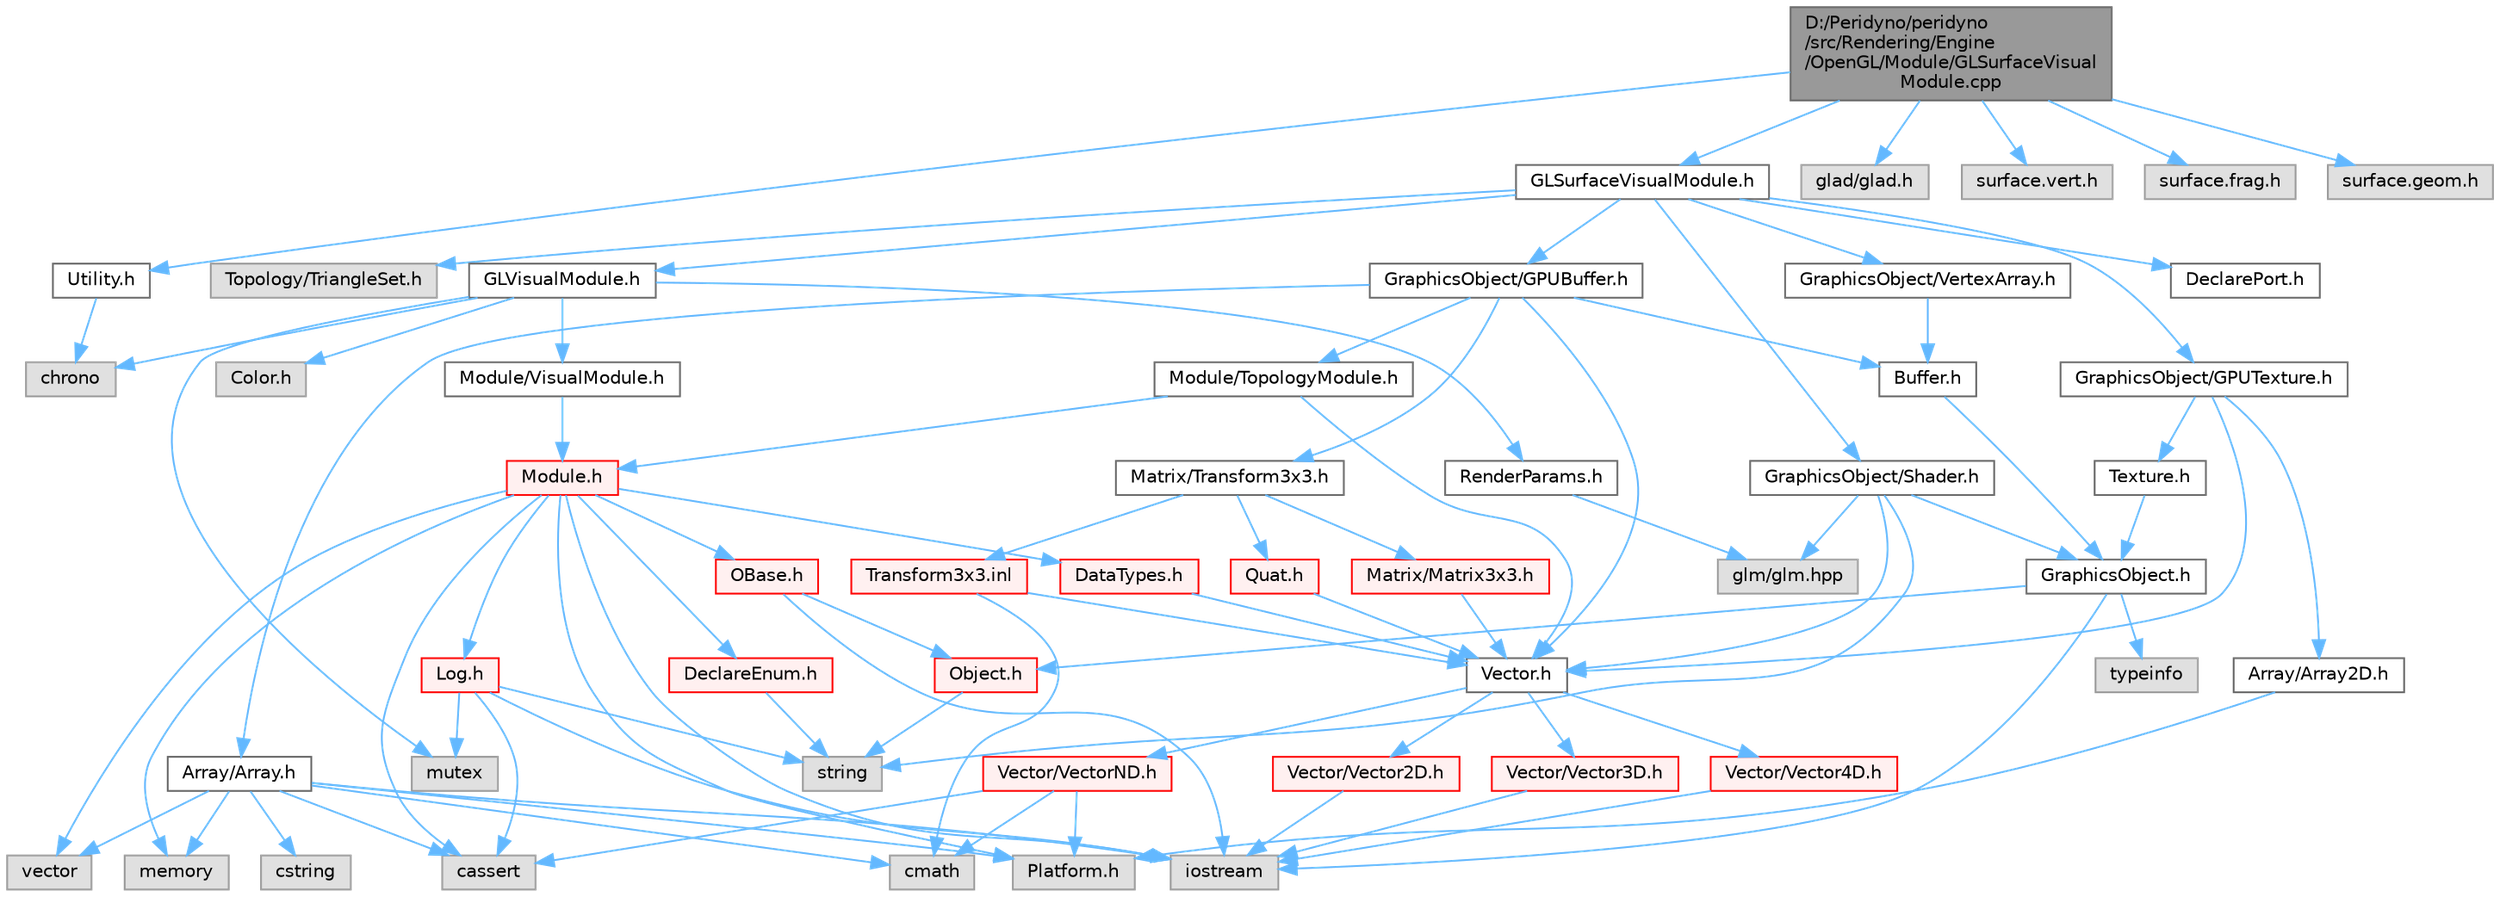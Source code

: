 digraph "D:/Peridyno/peridyno/src/Rendering/Engine/OpenGL/Module/GLSurfaceVisualModule.cpp"
{
 // LATEX_PDF_SIZE
  bgcolor="transparent";
  edge [fontname=Helvetica,fontsize=10,labelfontname=Helvetica,labelfontsize=10];
  node [fontname=Helvetica,fontsize=10,shape=box,height=0.2,width=0.4];
  Node1 [id="Node000001",label="D:/Peridyno/peridyno\l/src/Rendering/Engine\l/OpenGL/Module/GLSurfaceVisual\lModule.cpp",height=0.2,width=0.4,color="gray40", fillcolor="grey60", style="filled", fontcolor="black",tooltip=" "];
  Node1 -> Node2 [id="edge1_Node000001_Node000002",color="steelblue1",style="solid",tooltip=" "];
  Node2 [id="Node000002",label="GLSurfaceVisualModule.h",height=0.2,width=0.4,color="grey40", fillcolor="white", style="filled",URL="$_g_l_surface_visual_module_8h.html",tooltip=" "];
  Node2 -> Node3 [id="edge2_Node000002_Node000003",color="steelblue1",style="solid",tooltip=" "];
  Node3 [id="Node000003",label="DeclarePort.h",height=0.2,width=0.4,color="grey40", fillcolor="white", style="filled",URL="$_declare_port_8h.html",tooltip=" "];
  Node2 -> Node4 [id="edge3_Node000002_Node000004",color="steelblue1",style="solid",tooltip=" "];
  Node4 [id="Node000004",label="Topology/TriangleSet.h",height=0.2,width=0.4,color="grey60", fillcolor="#E0E0E0", style="filled",tooltip=" "];
  Node2 -> Node5 [id="edge4_Node000002_Node000005",color="steelblue1",style="solid",tooltip=" "];
  Node5 [id="Node000005",label="GLVisualModule.h",height=0.2,width=0.4,color="grey40", fillcolor="white", style="filled",URL="$_g_l_visual_module_8h.html",tooltip=" "];
  Node5 -> Node6 [id="edge5_Node000005_Node000006",color="steelblue1",style="solid",tooltip=" "];
  Node6 [id="Node000006",label="chrono",height=0.2,width=0.4,color="grey60", fillcolor="#E0E0E0", style="filled",tooltip=" "];
  Node5 -> Node7 [id="edge6_Node000005_Node000007",color="steelblue1",style="solid",tooltip=" "];
  Node7 [id="Node000007",label="mutex",height=0.2,width=0.4,color="grey60", fillcolor="#E0E0E0", style="filled",tooltip=" "];
  Node5 -> Node8 [id="edge7_Node000005_Node000008",color="steelblue1",style="solid",tooltip=" "];
  Node8 [id="Node000008",label="Module/VisualModule.h",height=0.2,width=0.4,color="grey40", fillcolor="white", style="filled",URL="$_visual_module_8h.html",tooltip=" "];
  Node8 -> Node9 [id="edge8_Node000008_Node000009",color="steelblue1",style="solid",tooltip=" "];
  Node9 [id="Node000009",label="Module.h",height=0.2,width=0.4,color="red", fillcolor="#FFF0F0", style="filled",URL="$_module_8h.html",tooltip=" "];
  Node9 -> Node10 [id="edge9_Node000009_Node000010",color="steelblue1",style="solid",tooltip=" "];
  Node10 [id="Node000010",label="Platform.h",height=0.2,width=0.4,color="grey60", fillcolor="#E0E0E0", style="filled",tooltip=" "];
  Node9 -> Node11 [id="edge10_Node000009_Node000011",color="steelblue1",style="solid",tooltip=" "];
  Node11 [id="Node000011",label="memory",height=0.2,width=0.4,color="grey60", fillcolor="#E0E0E0", style="filled",tooltip=" "];
  Node9 -> Node12 [id="edge11_Node000009_Node000012",color="steelblue1",style="solid",tooltip=" "];
  Node12 [id="Node000012",label="vector",height=0.2,width=0.4,color="grey60", fillcolor="#E0E0E0", style="filled",tooltip=" "];
  Node9 -> Node13 [id="edge12_Node000009_Node000013",color="steelblue1",style="solid",tooltip=" "];
  Node13 [id="Node000013",label="cassert",height=0.2,width=0.4,color="grey60", fillcolor="#E0E0E0", style="filled",tooltip=" "];
  Node9 -> Node14 [id="edge13_Node000009_Node000014",color="steelblue1",style="solid",tooltip=" "];
  Node14 [id="Node000014",label="iostream",height=0.2,width=0.4,color="grey60", fillcolor="#E0E0E0", style="filled",tooltip=" "];
  Node9 -> Node15 [id="edge14_Node000009_Node000015",color="steelblue1",style="solid",tooltip=" "];
  Node15 [id="Node000015",label="OBase.h",height=0.2,width=0.4,color="red", fillcolor="#FFF0F0", style="filled",URL="$_o_base_8h.html",tooltip=" "];
  Node15 -> Node14 [id="edge15_Node000015_Node000014",color="steelblue1",style="solid",tooltip=" "];
  Node15 -> Node22 [id="edge16_Node000015_Node000022",color="steelblue1",style="solid",tooltip=" "];
  Node22 [id="Node000022",label="Object.h",height=0.2,width=0.4,color="red", fillcolor="#FFF0F0", style="filled",URL="$_object_8h.html",tooltip=" "];
  Node22 -> Node19 [id="edge17_Node000022_Node000019",color="steelblue1",style="solid",tooltip=" "];
  Node19 [id="Node000019",label="string",height=0.2,width=0.4,color="grey60", fillcolor="#E0E0E0", style="filled",tooltip=" "];
  Node9 -> Node25 [id="edge18_Node000009_Node000025",color="steelblue1",style="solid",tooltip=" "];
  Node25 [id="Node000025",label="Log.h",height=0.2,width=0.4,color="red", fillcolor="#FFF0F0", style="filled",URL="$_log_8h.html",tooltip=" "];
  Node25 -> Node7 [id="edge19_Node000025_Node000007",color="steelblue1",style="solid",tooltip=" "];
  Node25 -> Node19 [id="edge20_Node000025_Node000019",color="steelblue1",style="solid",tooltip=" "];
  Node25 -> Node14 [id="edge21_Node000025_Node000014",color="steelblue1",style="solid",tooltip=" "];
  Node25 -> Node13 [id="edge22_Node000025_Node000013",color="steelblue1",style="solid",tooltip=" "];
  Node9 -> Node33 [id="edge23_Node000009_Node000033",color="steelblue1",style="solid",tooltip=" "];
  Node33 [id="Node000033",label="DataTypes.h",height=0.2,width=0.4,color="red", fillcolor="#FFF0F0", style="filled",URL="$_data_types_8h.html",tooltip=" "];
  Node33 -> Node34 [id="edge24_Node000033_Node000034",color="steelblue1",style="solid",tooltip=" "];
  Node34 [id="Node000034",label="Vector.h",height=0.2,width=0.4,color="grey40", fillcolor="white", style="filled",URL="$_vector_8h.html",tooltip=" "];
  Node34 -> Node35 [id="edge25_Node000034_Node000035",color="steelblue1",style="solid",tooltip=" "];
  Node35 [id="Node000035",label="Vector/Vector2D.h",height=0.2,width=0.4,color="red", fillcolor="#FFF0F0", style="filled",URL="$_vector2_d_8h.html",tooltip=" "];
  Node35 -> Node14 [id="edge26_Node000035_Node000014",color="steelblue1",style="solid",tooltip=" "];
  Node34 -> Node41 [id="edge27_Node000034_Node000041",color="steelblue1",style="solid",tooltip=" "];
  Node41 [id="Node000041",label="Vector/Vector3D.h",height=0.2,width=0.4,color="red", fillcolor="#FFF0F0", style="filled",URL="$_vector3_d_8h.html",tooltip=" "];
  Node41 -> Node14 [id="edge28_Node000041_Node000014",color="steelblue1",style="solid",tooltip=" "];
  Node34 -> Node44 [id="edge29_Node000034_Node000044",color="steelblue1",style="solid",tooltip=" "];
  Node44 [id="Node000044",label="Vector/Vector4D.h",height=0.2,width=0.4,color="red", fillcolor="#FFF0F0", style="filled",URL="$_vector4_d_8h.html",tooltip=" "];
  Node44 -> Node14 [id="edge30_Node000044_Node000014",color="steelblue1",style="solid",tooltip=" "];
  Node34 -> Node47 [id="edge31_Node000034_Node000047",color="steelblue1",style="solid",tooltip=" "];
  Node47 [id="Node000047",label="Vector/VectorND.h",height=0.2,width=0.4,color="red", fillcolor="#FFF0F0", style="filled",URL="$_vector_n_d_8h.html",tooltip=" "];
  Node47 -> Node52 [id="edge32_Node000047_Node000052",color="steelblue1",style="solid",tooltip=" "];
  Node52 [id="Node000052",label="cmath",height=0.2,width=0.4,color="grey60", fillcolor="#E0E0E0", style="filled",tooltip=" "];
  Node47 -> Node13 [id="edge33_Node000047_Node000013",color="steelblue1",style="solid",tooltip=" "];
  Node47 -> Node10 [id="edge34_Node000047_Node000010",color="steelblue1",style="solid",tooltip=" "];
  Node9 -> Node74 [id="edge35_Node000009_Node000074",color="steelblue1",style="solid",tooltip=" "];
  Node74 [id="Node000074",label="DeclareEnum.h",height=0.2,width=0.4,color="red", fillcolor="#FFF0F0", style="filled",URL="$_declare_enum_8h.html",tooltip=" "];
  Node74 -> Node19 [id="edge36_Node000074_Node000019",color="steelblue1",style="solid",tooltip=" "];
  Node5 -> Node93 [id="edge37_Node000005_Node000093",color="steelblue1",style="solid",tooltip=" "];
  Node93 [id="Node000093",label="Color.h",height=0.2,width=0.4,color="grey60", fillcolor="#E0E0E0", style="filled",tooltip=" "];
  Node5 -> Node94 [id="edge38_Node000005_Node000094",color="steelblue1",style="solid",tooltip=" "];
  Node94 [id="Node000094",label="RenderParams.h",height=0.2,width=0.4,color="grey40", fillcolor="white", style="filled",URL="$_render_params_8h.html",tooltip=" "];
  Node94 -> Node87 [id="edge39_Node000094_Node000087",color="steelblue1",style="solid",tooltip=" "];
  Node87 [id="Node000087",label="glm/glm.hpp",height=0.2,width=0.4,color="grey60", fillcolor="#E0E0E0", style="filled",tooltip=" "];
  Node2 -> Node95 [id="edge40_Node000002_Node000095",color="steelblue1",style="solid",tooltip=" "];
  Node95 [id="Node000095",label="GraphicsObject/GPUBuffer.h",height=0.2,width=0.4,color="grey40", fillcolor="white", style="filled",URL="$_g_p_u_buffer_8h.html",tooltip=" "];
  Node95 -> Node96 [id="edge41_Node000095_Node000096",color="steelblue1",style="solid",tooltip=" "];
  Node96 [id="Node000096",label="Buffer.h",height=0.2,width=0.4,color="grey40", fillcolor="white", style="filled",URL="$_buffer_8h.html",tooltip=" "];
  Node96 -> Node97 [id="edge42_Node000096_Node000097",color="steelblue1",style="solid",tooltip=" "];
  Node97 [id="Node000097",label="GraphicsObject.h",height=0.2,width=0.4,color="grey40", fillcolor="white", style="filled",URL="$_graphics_object_8h.html",tooltip=" "];
  Node97 -> Node18 [id="edge43_Node000097_Node000018",color="steelblue1",style="solid",tooltip=" "];
  Node18 [id="Node000018",label="typeinfo",height=0.2,width=0.4,color="grey60", fillcolor="#E0E0E0", style="filled",tooltip=" "];
  Node97 -> Node14 [id="edge44_Node000097_Node000014",color="steelblue1",style="solid",tooltip=" "];
  Node97 -> Node22 [id="edge45_Node000097_Node000022",color="steelblue1",style="solid",tooltip=" "];
  Node95 -> Node78 [id="edge46_Node000095_Node000078",color="steelblue1",style="solid",tooltip=" "];
  Node78 [id="Node000078",label="Array/Array.h",height=0.2,width=0.4,color="grey40", fillcolor="white", style="filled",URL="$_array_8h.html",tooltip=" "];
  Node78 -> Node10 [id="edge47_Node000078_Node000010",color="steelblue1",style="solid",tooltip=" "];
  Node78 -> Node13 [id="edge48_Node000078_Node000013",color="steelblue1",style="solid",tooltip=" "];
  Node78 -> Node12 [id="edge49_Node000078_Node000012",color="steelblue1",style="solid",tooltip=" "];
  Node78 -> Node14 [id="edge50_Node000078_Node000014",color="steelblue1",style="solid",tooltip=" "];
  Node78 -> Node79 [id="edge51_Node000078_Node000079",color="steelblue1",style="solid",tooltip=" "];
  Node79 [id="Node000079",label="cstring",height=0.2,width=0.4,color="grey60", fillcolor="#E0E0E0", style="filled",tooltip=" "];
  Node78 -> Node11 [id="edge52_Node000078_Node000011",color="steelblue1",style="solid",tooltip=" "];
  Node78 -> Node52 [id="edge53_Node000078_Node000052",color="steelblue1",style="solid",tooltip=" "];
  Node95 -> Node34 [id="edge54_Node000095_Node000034",color="steelblue1",style="solid",tooltip=" "];
  Node95 -> Node65 [id="edge55_Node000095_Node000065",color="steelblue1",style="solid",tooltip=" "];
  Node65 [id="Node000065",label="Matrix/Transform3x3.h",height=0.2,width=0.4,color="grey40", fillcolor="white", style="filled",URL="$_transform3x3_8h.html",tooltip=" "];
  Node65 -> Node66 [id="edge56_Node000065_Node000066",color="steelblue1",style="solid",tooltip=" "];
  Node66 [id="Node000066",label="Quat.h",height=0.2,width=0.4,color="red", fillcolor="#FFF0F0", style="filled",URL="$_quat_8h.html",tooltip="Implementation of quaternion."];
  Node66 -> Node34 [id="edge57_Node000066_Node000034",color="steelblue1",style="solid",tooltip=" "];
  Node65 -> Node59 [id="edge58_Node000065_Node000059",color="steelblue1",style="solid",tooltip=" "];
  Node59 [id="Node000059",label="Matrix/Matrix3x3.h",height=0.2,width=0.4,color="red", fillcolor="#FFF0F0", style="filled",URL="$_matrix3x3_8h.html",tooltip=" "];
  Node59 -> Node34 [id="edge59_Node000059_Node000034",color="steelblue1",style="solid",tooltip=" "];
  Node65 -> Node69 [id="edge60_Node000065_Node000069",color="steelblue1",style="solid",tooltip=" "];
  Node69 [id="Node000069",label="Transform3x3.inl",height=0.2,width=0.4,color="red", fillcolor="#FFF0F0", style="filled",URL="$_transform3x3_8inl.html",tooltip=" "];
  Node69 -> Node52 [id="edge61_Node000069_Node000052",color="steelblue1",style="solid",tooltip=" "];
  Node69 -> Node34 [id="edge62_Node000069_Node000034",color="steelblue1",style="solid",tooltip=" "];
  Node95 -> Node98 [id="edge63_Node000095_Node000098",color="steelblue1",style="solid",tooltip=" "];
  Node98 [id="Node000098",label="Module/TopologyModule.h",height=0.2,width=0.4,color="grey40", fillcolor="white", style="filled",URL="$_topology_module_8h.html",tooltip=" "];
  Node98 -> Node34 [id="edge64_Node000098_Node000034",color="steelblue1",style="solid",tooltip=" "];
  Node98 -> Node9 [id="edge65_Node000098_Node000009",color="steelblue1",style="solid",tooltip=" "];
  Node2 -> Node99 [id="edge66_Node000002_Node000099",color="steelblue1",style="solid",tooltip=" "];
  Node99 [id="Node000099",label="GraphicsObject/GPUTexture.h",height=0.2,width=0.4,color="grey40", fillcolor="white", style="filled",URL="$_g_p_u_texture_8h.html",tooltip=" "];
  Node99 -> Node100 [id="edge67_Node000099_Node000100",color="steelblue1",style="solid",tooltip=" "];
  Node100 [id="Node000100",label="Texture.h",height=0.2,width=0.4,color="grey40", fillcolor="white", style="filled",URL="$_texture_8h.html",tooltip=" "];
  Node100 -> Node97 [id="edge68_Node000100_Node000097",color="steelblue1",style="solid",tooltip=" "];
  Node99 -> Node34 [id="edge69_Node000099_Node000034",color="steelblue1",style="solid",tooltip=" "];
  Node99 -> Node80 [id="edge70_Node000099_Node000080",color="steelblue1",style="solid",tooltip=" "];
  Node80 [id="Node000080",label="Array/Array2D.h",height=0.2,width=0.4,color="grey40", fillcolor="white", style="filled",URL="$_array2_d_8h.html",tooltip=" "];
  Node80 -> Node10 [id="edge71_Node000080_Node000010",color="steelblue1",style="solid",tooltip=" "];
  Node2 -> Node101 [id="edge72_Node000002_Node000101",color="steelblue1",style="solid",tooltip=" "];
  Node101 [id="Node000101",label="GraphicsObject/VertexArray.h",height=0.2,width=0.4,color="grey40", fillcolor="white", style="filled",URL="$_vertex_array_8h.html",tooltip=" "];
  Node101 -> Node96 [id="edge73_Node000101_Node000096",color="steelblue1",style="solid",tooltip=" "];
  Node2 -> Node102 [id="edge74_Node000002_Node000102",color="steelblue1",style="solid",tooltip=" "];
  Node102 [id="Node000102",label="GraphicsObject/Shader.h",height=0.2,width=0.4,color="grey40", fillcolor="white", style="filled",URL="$_shader_8h.html",tooltip=" "];
  Node102 -> Node97 [id="edge75_Node000102_Node000097",color="steelblue1",style="solid",tooltip=" "];
  Node102 -> Node19 [id="edge76_Node000102_Node000019",color="steelblue1",style="solid",tooltip=" "];
  Node102 -> Node34 [id="edge77_Node000102_Node000034",color="steelblue1",style="solid",tooltip=" "];
  Node102 -> Node87 [id="edge78_Node000102_Node000087",color="steelblue1",style="solid",tooltip=" "];
  Node1 -> Node103 [id="edge79_Node000001_Node000103",color="steelblue1",style="solid",tooltip=" "];
  Node103 [id="Node000103",label="Utility.h",height=0.2,width=0.4,color="grey40", fillcolor="white", style="filled",URL="$_utility_8h.html",tooltip=" "];
  Node103 -> Node6 [id="edge80_Node000103_Node000006",color="steelblue1",style="solid",tooltip=" "];
  Node1 -> Node104 [id="edge81_Node000001_Node000104",color="steelblue1",style="solid",tooltip=" "];
  Node104 [id="Node000104",label="glad/glad.h",height=0.2,width=0.4,color="grey60", fillcolor="#E0E0E0", style="filled",tooltip=" "];
  Node1 -> Node105 [id="edge82_Node000001_Node000105",color="steelblue1",style="solid",tooltip=" "];
  Node105 [id="Node000105",label="surface.vert.h",height=0.2,width=0.4,color="grey60", fillcolor="#E0E0E0", style="filled",tooltip=" "];
  Node1 -> Node106 [id="edge83_Node000001_Node000106",color="steelblue1",style="solid",tooltip=" "];
  Node106 [id="Node000106",label="surface.frag.h",height=0.2,width=0.4,color="grey60", fillcolor="#E0E0E0", style="filled",tooltip=" "];
  Node1 -> Node107 [id="edge84_Node000001_Node000107",color="steelblue1",style="solid",tooltip=" "];
  Node107 [id="Node000107",label="surface.geom.h",height=0.2,width=0.4,color="grey60", fillcolor="#E0E0E0", style="filled",tooltip=" "];
}
